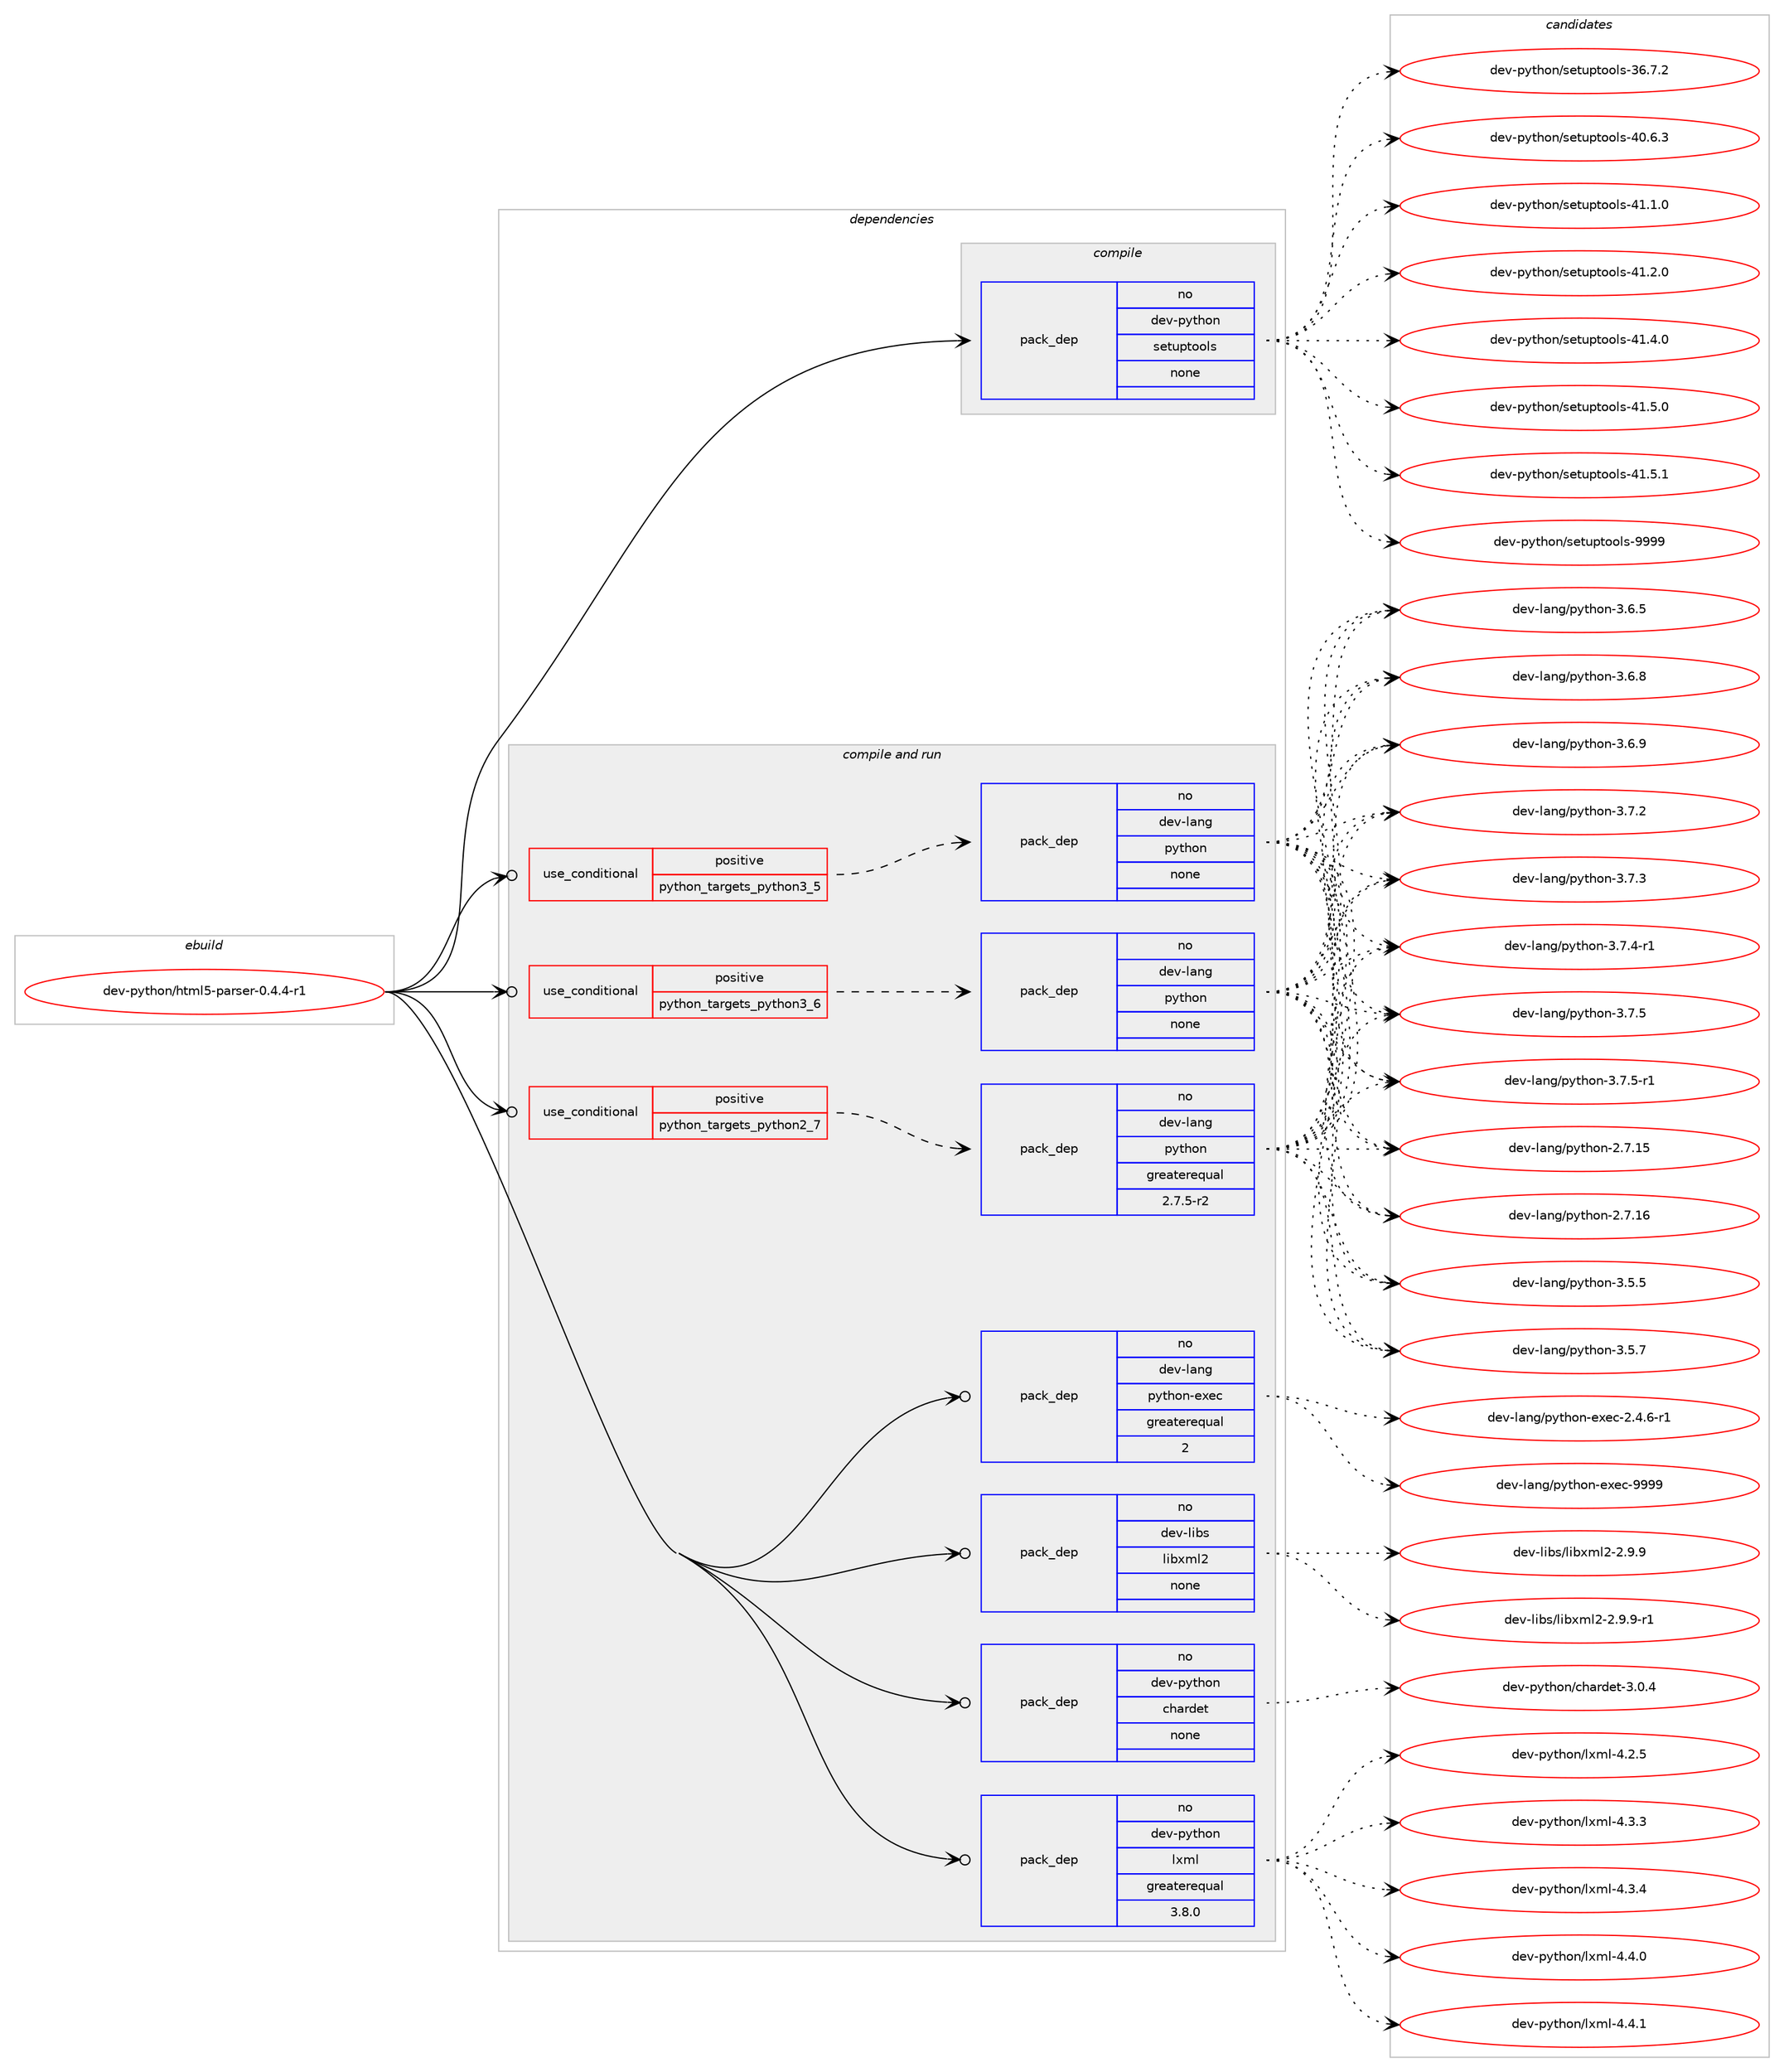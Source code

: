 digraph prolog {

# *************
# Graph options
# *************

newrank=true;
concentrate=true;
compound=true;
graph [rankdir=LR,fontname=Helvetica,fontsize=10,ranksep=1.5];#, ranksep=2.5, nodesep=0.2];
edge  [arrowhead=vee];
node  [fontname=Helvetica,fontsize=10];

# **********
# The ebuild
# **********

subgraph cluster_leftcol {
color=gray;
rank=same;
label=<<i>ebuild</i>>;
id [label="dev-python/html5-parser-0.4.4-r1", color=red, width=4, href="../dev-python/html5-parser-0.4.4-r1.svg"];
}

# ****************
# The dependencies
# ****************

subgraph cluster_midcol {
color=gray;
label=<<i>dependencies</i>>;
subgraph cluster_compile {
fillcolor="#eeeeee";
style=filled;
label=<<i>compile</i>>;
subgraph pack456200 {
dependency608513 [label=<<TABLE BORDER="0" CELLBORDER="1" CELLSPACING="0" CELLPADDING="4" WIDTH="220"><TR><TD ROWSPAN="6" CELLPADDING="30">pack_dep</TD></TR><TR><TD WIDTH="110">no</TD></TR><TR><TD>dev-python</TD></TR><TR><TD>setuptools</TD></TR><TR><TD>none</TD></TR><TR><TD></TD></TR></TABLE>>, shape=none, color=blue];
}
id:e -> dependency608513:w [weight=20,style="solid",arrowhead="vee"];
}
subgraph cluster_compileandrun {
fillcolor="#eeeeee";
style=filled;
label=<<i>compile and run</i>>;
subgraph cond140514 {
dependency608514 [label=<<TABLE BORDER="0" CELLBORDER="1" CELLSPACING="0" CELLPADDING="4"><TR><TD ROWSPAN="3" CELLPADDING="10">use_conditional</TD></TR><TR><TD>positive</TD></TR><TR><TD>python_targets_python2_7</TD></TR></TABLE>>, shape=none, color=red];
subgraph pack456201 {
dependency608515 [label=<<TABLE BORDER="0" CELLBORDER="1" CELLSPACING="0" CELLPADDING="4" WIDTH="220"><TR><TD ROWSPAN="6" CELLPADDING="30">pack_dep</TD></TR><TR><TD WIDTH="110">no</TD></TR><TR><TD>dev-lang</TD></TR><TR><TD>python</TD></TR><TR><TD>greaterequal</TD></TR><TR><TD>2.7.5-r2</TD></TR></TABLE>>, shape=none, color=blue];
}
dependency608514:e -> dependency608515:w [weight=20,style="dashed",arrowhead="vee"];
}
id:e -> dependency608514:w [weight=20,style="solid",arrowhead="odotvee"];
subgraph cond140515 {
dependency608516 [label=<<TABLE BORDER="0" CELLBORDER="1" CELLSPACING="0" CELLPADDING="4"><TR><TD ROWSPAN="3" CELLPADDING="10">use_conditional</TD></TR><TR><TD>positive</TD></TR><TR><TD>python_targets_python3_5</TD></TR></TABLE>>, shape=none, color=red];
subgraph pack456202 {
dependency608517 [label=<<TABLE BORDER="0" CELLBORDER="1" CELLSPACING="0" CELLPADDING="4" WIDTH="220"><TR><TD ROWSPAN="6" CELLPADDING="30">pack_dep</TD></TR><TR><TD WIDTH="110">no</TD></TR><TR><TD>dev-lang</TD></TR><TR><TD>python</TD></TR><TR><TD>none</TD></TR><TR><TD></TD></TR></TABLE>>, shape=none, color=blue];
}
dependency608516:e -> dependency608517:w [weight=20,style="dashed",arrowhead="vee"];
}
id:e -> dependency608516:w [weight=20,style="solid",arrowhead="odotvee"];
subgraph cond140516 {
dependency608518 [label=<<TABLE BORDER="0" CELLBORDER="1" CELLSPACING="0" CELLPADDING="4"><TR><TD ROWSPAN="3" CELLPADDING="10">use_conditional</TD></TR><TR><TD>positive</TD></TR><TR><TD>python_targets_python3_6</TD></TR></TABLE>>, shape=none, color=red];
subgraph pack456203 {
dependency608519 [label=<<TABLE BORDER="0" CELLBORDER="1" CELLSPACING="0" CELLPADDING="4" WIDTH="220"><TR><TD ROWSPAN="6" CELLPADDING="30">pack_dep</TD></TR><TR><TD WIDTH="110">no</TD></TR><TR><TD>dev-lang</TD></TR><TR><TD>python</TD></TR><TR><TD>none</TD></TR><TR><TD></TD></TR></TABLE>>, shape=none, color=blue];
}
dependency608518:e -> dependency608519:w [weight=20,style="dashed",arrowhead="vee"];
}
id:e -> dependency608518:w [weight=20,style="solid",arrowhead="odotvee"];
subgraph pack456204 {
dependency608520 [label=<<TABLE BORDER="0" CELLBORDER="1" CELLSPACING="0" CELLPADDING="4" WIDTH="220"><TR><TD ROWSPAN="6" CELLPADDING="30">pack_dep</TD></TR><TR><TD WIDTH="110">no</TD></TR><TR><TD>dev-lang</TD></TR><TR><TD>python-exec</TD></TR><TR><TD>greaterequal</TD></TR><TR><TD>2</TD></TR></TABLE>>, shape=none, color=blue];
}
id:e -> dependency608520:w [weight=20,style="solid",arrowhead="odotvee"];
subgraph pack456205 {
dependency608521 [label=<<TABLE BORDER="0" CELLBORDER="1" CELLSPACING="0" CELLPADDING="4" WIDTH="220"><TR><TD ROWSPAN="6" CELLPADDING="30">pack_dep</TD></TR><TR><TD WIDTH="110">no</TD></TR><TR><TD>dev-libs</TD></TR><TR><TD>libxml2</TD></TR><TR><TD>none</TD></TR><TR><TD></TD></TR></TABLE>>, shape=none, color=blue];
}
id:e -> dependency608521:w [weight=20,style="solid",arrowhead="odotvee"];
subgraph pack456206 {
dependency608522 [label=<<TABLE BORDER="0" CELLBORDER="1" CELLSPACING="0" CELLPADDING="4" WIDTH="220"><TR><TD ROWSPAN="6" CELLPADDING="30">pack_dep</TD></TR><TR><TD WIDTH="110">no</TD></TR><TR><TD>dev-python</TD></TR><TR><TD>chardet</TD></TR><TR><TD>none</TD></TR><TR><TD></TD></TR></TABLE>>, shape=none, color=blue];
}
id:e -> dependency608522:w [weight=20,style="solid",arrowhead="odotvee"];
subgraph pack456207 {
dependency608523 [label=<<TABLE BORDER="0" CELLBORDER="1" CELLSPACING="0" CELLPADDING="4" WIDTH="220"><TR><TD ROWSPAN="6" CELLPADDING="30">pack_dep</TD></TR><TR><TD WIDTH="110">no</TD></TR><TR><TD>dev-python</TD></TR><TR><TD>lxml</TD></TR><TR><TD>greaterequal</TD></TR><TR><TD>3.8.0</TD></TR></TABLE>>, shape=none, color=blue];
}
id:e -> dependency608523:w [weight=20,style="solid",arrowhead="odotvee"];
}
subgraph cluster_run {
fillcolor="#eeeeee";
style=filled;
label=<<i>run</i>>;
}
}

# **************
# The candidates
# **************

subgraph cluster_choices {
rank=same;
color=gray;
label=<<i>candidates</i>>;

subgraph choice456200 {
color=black;
nodesep=1;
choice100101118451121211161041111104711510111611711211611111110811545515446554650 [label="dev-python/setuptools-36.7.2", color=red, width=4,href="../dev-python/setuptools-36.7.2.svg"];
choice100101118451121211161041111104711510111611711211611111110811545524846544651 [label="dev-python/setuptools-40.6.3", color=red, width=4,href="../dev-python/setuptools-40.6.3.svg"];
choice100101118451121211161041111104711510111611711211611111110811545524946494648 [label="dev-python/setuptools-41.1.0", color=red, width=4,href="../dev-python/setuptools-41.1.0.svg"];
choice100101118451121211161041111104711510111611711211611111110811545524946504648 [label="dev-python/setuptools-41.2.0", color=red, width=4,href="../dev-python/setuptools-41.2.0.svg"];
choice100101118451121211161041111104711510111611711211611111110811545524946524648 [label="dev-python/setuptools-41.4.0", color=red, width=4,href="../dev-python/setuptools-41.4.0.svg"];
choice100101118451121211161041111104711510111611711211611111110811545524946534648 [label="dev-python/setuptools-41.5.0", color=red, width=4,href="../dev-python/setuptools-41.5.0.svg"];
choice100101118451121211161041111104711510111611711211611111110811545524946534649 [label="dev-python/setuptools-41.5.1", color=red, width=4,href="../dev-python/setuptools-41.5.1.svg"];
choice10010111845112121116104111110471151011161171121161111111081154557575757 [label="dev-python/setuptools-9999", color=red, width=4,href="../dev-python/setuptools-9999.svg"];
dependency608513:e -> choice100101118451121211161041111104711510111611711211611111110811545515446554650:w [style=dotted,weight="100"];
dependency608513:e -> choice100101118451121211161041111104711510111611711211611111110811545524846544651:w [style=dotted,weight="100"];
dependency608513:e -> choice100101118451121211161041111104711510111611711211611111110811545524946494648:w [style=dotted,weight="100"];
dependency608513:e -> choice100101118451121211161041111104711510111611711211611111110811545524946504648:w [style=dotted,weight="100"];
dependency608513:e -> choice100101118451121211161041111104711510111611711211611111110811545524946524648:w [style=dotted,weight="100"];
dependency608513:e -> choice100101118451121211161041111104711510111611711211611111110811545524946534648:w [style=dotted,weight="100"];
dependency608513:e -> choice100101118451121211161041111104711510111611711211611111110811545524946534649:w [style=dotted,weight="100"];
dependency608513:e -> choice10010111845112121116104111110471151011161171121161111111081154557575757:w [style=dotted,weight="100"];
}
subgraph choice456201 {
color=black;
nodesep=1;
choice10010111845108971101034711212111610411111045504655464953 [label="dev-lang/python-2.7.15", color=red, width=4,href="../dev-lang/python-2.7.15.svg"];
choice10010111845108971101034711212111610411111045504655464954 [label="dev-lang/python-2.7.16", color=red, width=4,href="../dev-lang/python-2.7.16.svg"];
choice100101118451089711010347112121116104111110455146534653 [label="dev-lang/python-3.5.5", color=red, width=4,href="../dev-lang/python-3.5.5.svg"];
choice100101118451089711010347112121116104111110455146534655 [label="dev-lang/python-3.5.7", color=red, width=4,href="../dev-lang/python-3.5.7.svg"];
choice100101118451089711010347112121116104111110455146544653 [label="dev-lang/python-3.6.5", color=red, width=4,href="../dev-lang/python-3.6.5.svg"];
choice100101118451089711010347112121116104111110455146544656 [label="dev-lang/python-3.6.8", color=red, width=4,href="../dev-lang/python-3.6.8.svg"];
choice100101118451089711010347112121116104111110455146544657 [label="dev-lang/python-3.6.9", color=red, width=4,href="../dev-lang/python-3.6.9.svg"];
choice100101118451089711010347112121116104111110455146554650 [label="dev-lang/python-3.7.2", color=red, width=4,href="../dev-lang/python-3.7.2.svg"];
choice100101118451089711010347112121116104111110455146554651 [label="dev-lang/python-3.7.3", color=red, width=4,href="../dev-lang/python-3.7.3.svg"];
choice1001011184510897110103471121211161041111104551465546524511449 [label="dev-lang/python-3.7.4-r1", color=red, width=4,href="../dev-lang/python-3.7.4-r1.svg"];
choice100101118451089711010347112121116104111110455146554653 [label="dev-lang/python-3.7.5", color=red, width=4,href="../dev-lang/python-3.7.5.svg"];
choice1001011184510897110103471121211161041111104551465546534511449 [label="dev-lang/python-3.7.5-r1", color=red, width=4,href="../dev-lang/python-3.7.5-r1.svg"];
dependency608515:e -> choice10010111845108971101034711212111610411111045504655464953:w [style=dotted,weight="100"];
dependency608515:e -> choice10010111845108971101034711212111610411111045504655464954:w [style=dotted,weight="100"];
dependency608515:e -> choice100101118451089711010347112121116104111110455146534653:w [style=dotted,weight="100"];
dependency608515:e -> choice100101118451089711010347112121116104111110455146534655:w [style=dotted,weight="100"];
dependency608515:e -> choice100101118451089711010347112121116104111110455146544653:w [style=dotted,weight="100"];
dependency608515:e -> choice100101118451089711010347112121116104111110455146544656:w [style=dotted,weight="100"];
dependency608515:e -> choice100101118451089711010347112121116104111110455146544657:w [style=dotted,weight="100"];
dependency608515:e -> choice100101118451089711010347112121116104111110455146554650:w [style=dotted,weight="100"];
dependency608515:e -> choice100101118451089711010347112121116104111110455146554651:w [style=dotted,weight="100"];
dependency608515:e -> choice1001011184510897110103471121211161041111104551465546524511449:w [style=dotted,weight="100"];
dependency608515:e -> choice100101118451089711010347112121116104111110455146554653:w [style=dotted,weight="100"];
dependency608515:e -> choice1001011184510897110103471121211161041111104551465546534511449:w [style=dotted,weight="100"];
}
subgraph choice456202 {
color=black;
nodesep=1;
choice10010111845108971101034711212111610411111045504655464953 [label="dev-lang/python-2.7.15", color=red, width=4,href="../dev-lang/python-2.7.15.svg"];
choice10010111845108971101034711212111610411111045504655464954 [label="dev-lang/python-2.7.16", color=red, width=4,href="../dev-lang/python-2.7.16.svg"];
choice100101118451089711010347112121116104111110455146534653 [label="dev-lang/python-3.5.5", color=red, width=4,href="../dev-lang/python-3.5.5.svg"];
choice100101118451089711010347112121116104111110455146534655 [label="dev-lang/python-3.5.7", color=red, width=4,href="../dev-lang/python-3.5.7.svg"];
choice100101118451089711010347112121116104111110455146544653 [label="dev-lang/python-3.6.5", color=red, width=4,href="../dev-lang/python-3.6.5.svg"];
choice100101118451089711010347112121116104111110455146544656 [label="dev-lang/python-3.6.8", color=red, width=4,href="../dev-lang/python-3.6.8.svg"];
choice100101118451089711010347112121116104111110455146544657 [label="dev-lang/python-3.6.9", color=red, width=4,href="../dev-lang/python-3.6.9.svg"];
choice100101118451089711010347112121116104111110455146554650 [label="dev-lang/python-3.7.2", color=red, width=4,href="../dev-lang/python-3.7.2.svg"];
choice100101118451089711010347112121116104111110455146554651 [label="dev-lang/python-3.7.3", color=red, width=4,href="../dev-lang/python-3.7.3.svg"];
choice1001011184510897110103471121211161041111104551465546524511449 [label="dev-lang/python-3.7.4-r1", color=red, width=4,href="../dev-lang/python-3.7.4-r1.svg"];
choice100101118451089711010347112121116104111110455146554653 [label="dev-lang/python-3.7.5", color=red, width=4,href="../dev-lang/python-3.7.5.svg"];
choice1001011184510897110103471121211161041111104551465546534511449 [label="dev-lang/python-3.7.5-r1", color=red, width=4,href="../dev-lang/python-3.7.5-r1.svg"];
dependency608517:e -> choice10010111845108971101034711212111610411111045504655464953:w [style=dotted,weight="100"];
dependency608517:e -> choice10010111845108971101034711212111610411111045504655464954:w [style=dotted,weight="100"];
dependency608517:e -> choice100101118451089711010347112121116104111110455146534653:w [style=dotted,weight="100"];
dependency608517:e -> choice100101118451089711010347112121116104111110455146534655:w [style=dotted,weight="100"];
dependency608517:e -> choice100101118451089711010347112121116104111110455146544653:w [style=dotted,weight="100"];
dependency608517:e -> choice100101118451089711010347112121116104111110455146544656:w [style=dotted,weight="100"];
dependency608517:e -> choice100101118451089711010347112121116104111110455146544657:w [style=dotted,weight="100"];
dependency608517:e -> choice100101118451089711010347112121116104111110455146554650:w [style=dotted,weight="100"];
dependency608517:e -> choice100101118451089711010347112121116104111110455146554651:w [style=dotted,weight="100"];
dependency608517:e -> choice1001011184510897110103471121211161041111104551465546524511449:w [style=dotted,weight="100"];
dependency608517:e -> choice100101118451089711010347112121116104111110455146554653:w [style=dotted,weight="100"];
dependency608517:e -> choice1001011184510897110103471121211161041111104551465546534511449:w [style=dotted,weight="100"];
}
subgraph choice456203 {
color=black;
nodesep=1;
choice10010111845108971101034711212111610411111045504655464953 [label="dev-lang/python-2.7.15", color=red, width=4,href="../dev-lang/python-2.7.15.svg"];
choice10010111845108971101034711212111610411111045504655464954 [label="dev-lang/python-2.7.16", color=red, width=4,href="../dev-lang/python-2.7.16.svg"];
choice100101118451089711010347112121116104111110455146534653 [label="dev-lang/python-3.5.5", color=red, width=4,href="../dev-lang/python-3.5.5.svg"];
choice100101118451089711010347112121116104111110455146534655 [label="dev-lang/python-3.5.7", color=red, width=4,href="../dev-lang/python-3.5.7.svg"];
choice100101118451089711010347112121116104111110455146544653 [label="dev-lang/python-3.6.5", color=red, width=4,href="../dev-lang/python-3.6.5.svg"];
choice100101118451089711010347112121116104111110455146544656 [label="dev-lang/python-3.6.8", color=red, width=4,href="../dev-lang/python-3.6.8.svg"];
choice100101118451089711010347112121116104111110455146544657 [label="dev-lang/python-3.6.9", color=red, width=4,href="../dev-lang/python-3.6.9.svg"];
choice100101118451089711010347112121116104111110455146554650 [label="dev-lang/python-3.7.2", color=red, width=4,href="../dev-lang/python-3.7.2.svg"];
choice100101118451089711010347112121116104111110455146554651 [label="dev-lang/python-3.7.3", color=red, width=4,href="../dev-lang/python-3.7.3.svg"];
choice1001011184510897110103471121211161041111104551465546524511449 [label="dev-lang/python-3.7.4-r1", color=red, width=4,href="../dev-lang/python-3.7.4-r1.svg"];
choice100101118451089711010347112121116104111110455146554653 [label="dev-lang/python-3.7.5", color=red, width=4,href="../dev-lang/python-3.7.5.svg"];
choice1001011184510897110103471121211161041111104551465546534511449 [label="dev-lang/python-3.7.5-r1", color=red, width=4,href="../dev-lang/python-3.7.5-r1.svg"];
dependency608519:e -> choice10010111845108971101034711212111610411111045504655464953:w [style=dotted,weight="100"];
dependency608519:e -> choice10010111845108971101034711212111610411111045504655464954:w [style=dotted,weight="100"];
dependency608519:e -> choice100101118451089711010347112121116104111110455146534653:w [style=dotted,weight="100"];
dependency608519:e -> choice100101118451089711010347112121116104111110455146534655:w [style=dotted,weight="100"];
dependency608519:e -> choice100101118451089711010347112121116104111110455146544653:w [style=dotted,weight="100"];
dependency608519:e -> choice100101118451089711010347112121116104111110455146544656:w [style=dotted,weight="100"];
dependency608519:e -> choice100101118451089711010347112121116104111110455146544657:w [style=dotted,weight="100"];
dependency608519:e -> choice100101118451089711010347112121116104111110455146554650:w [style=dotted,weight="100"];
dependency608519:e -> choice100101118451089711010347112121116104111110455146554651:w [style=dotted,weight="100"];
dependency608519:e -> choice1001011184510897110103471121211161041111104551465546524511449:w [style=dotted,weight="100"];
dependency608519:e -> choice100101118451089711010347112121116104111110455146554653:w [style=dotted,weight="100"];
dependency608519:e -> choice1001011184510897110103471121211161041111104551465546534511449:w [style=dotted,weight="100"];
}
subgraph choice456204 {
color=black;
nodesep=1;
choice10010111845108971101034711212111610411111045101120101994550465246544511449 [label="dev-lang/python-exec-2.4.6-r1", color=red, width=4,href="../dev-lang/python-exec-2.4.6-r1.svg"];
choice10010111845108971101034711212111610411111045101120101994557575757 [label="dev-lang/python-exec-9999", color=red, width=4,href="../dev-lang/python-exec-9999.svg"];
dependency608520:e -> choice10010111845108971101034711212111610411111045101120101994550465246544511449:w [style=dotted,weight="100"];
dependency608520:e -> choice10010111845108971101034711212111610411111045101120101994557575757:w [style=dotted,weight="100"];
}
subgraph choice456205 {
color=black;
nodesep=1;
choice1001011184510810598115471081059812010910850455046574657 [label="dev-libs/libxml2-2.9.9", color=red, width=4,href="../dev-libs/libxml2-2.9.9.svg"];
choice10010111845108105981154710810598120109108504550465746574511449 [label="dev-libs/libxml2-2.9.9-r1", color=red, width=4,href="../dev-libs/libxml2-2.9.9-r1.svg"];
dependency608521:e -> choice1001011184510810598115471081059812010910850455046574657:w [style=dotted,weight="100"];
dependency608521:e -> choice10010111845108105981154710810598120109108504550465746574511449:w [style=dotted,weight="100"];
}
subgraph choice456206 {
color=black;
nodesep=1;
choice10010111845112121116104111110479910497114100101116455146484652 [label="dev-python/chardet-3.0.4", color=red, width=4,href="../dev-python/chardet-3.0.4.svg"];
dependency608522:e -> choice10010111845112121116104111110479910497114100101116455146484652:w [style=dotted,weight="100"];
}
subgraph choice456207 {
color=black;
nodesep=1;
choice1001011184511212111610411111047108120109108455246504653 [label="dev-python/lxml-4.2.5", color=red, width=4,href="../dev-python/lxml-4.2.5.svg"];
choice1001011184511212111610411111047108120109108455246514651 [label="dev-python/lxml-4.3.3", color=red, width=4,href="../dev-python/lxml-4.3.3.svg"];
choice1001011184511212111610411111047108120109108455246514652 [label="dev-python/lxml-4.3.4", color=red, width=4,href="../dev-python/lxml-4.3.4.svg"];
choice1001011184511212111610411111047108120109108455246524648 [label="dev-python/lxml-4.4.0", color=red, width=4,href="../dev-python/lxml-4.4.0.svg"];
choice1001011184511212111610411111047108120109108455246524649 [label="dev-python/lxml-4.4.1", color=red, width=4,href="../dev-python/lxml-4.4.1.svg"];
dependency608523:e -> choice1001011184511212111610411111047108120109108455246504653:w [style=dotted,weight="100"];
dependency608523:e -> choice1001011184511212111610411111047108120109108455246514651:w [style=dotted,weight="100"];
dependency608523:e -> choice1001011184511212111610411111047108120109108455246514652:w [style=dotted,weight="100"];
dependency608523:e -> choice1001011184511212111610411111047108120109108455246524648:w [style=dotted,weight="100"];
dependency608523:e -> choice1001011184511212111610411111047108120109108455246524649:w [style=dotted,weight="100"];
}
}

}
